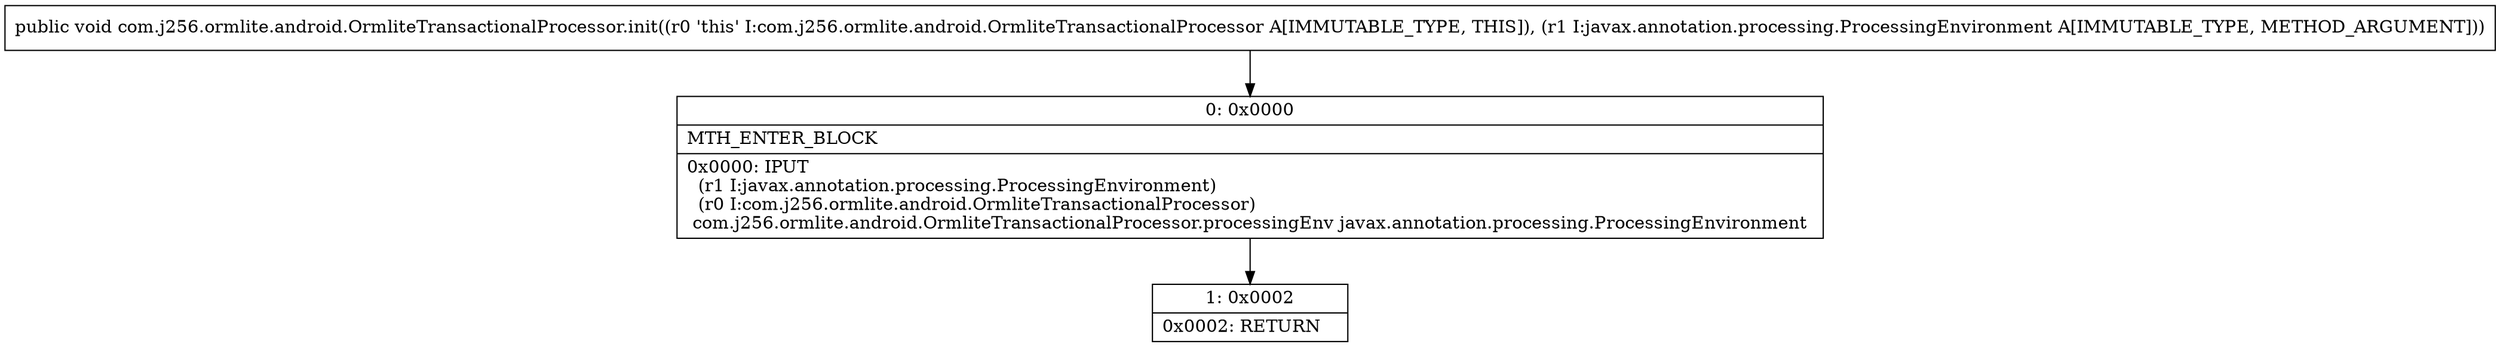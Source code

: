 digraph "CFG forcom.j256.ormlite.android.OrmliteTransactionalProcessor.init(Ljavax\/annotation\/processing\/ProcessingEnvironment;)V" {
Node_0 [shape=record,label="{0\:\ 0x0000|MTH_ENTER_BLOCK\l|0x0000: IPUT  \l  (r1 I:javax.annotation.processing.ProcessingEnvironment)\l  (r0 I:com.j256.ormlite.android.OrmliteTransactionalProcessor)\l com.j256.ormlite.android.OrmliteTransactionalProcessor.processingEnv javax.annotation.processing.ProcessingEnvironment \l}"];
Node_1 [shape=record,label="{1\:\ 0x0002|0x0002: RETURN   \l}"];
MethodNode[shape=record,label="{public void com.j256.ormlite.android.OrmliteTransactionalProcessor.init((r0 'this' I:com.j256.ormlite.android.OrmliteTransactionalProcessor A[IMMUTABLE_TYPE, THIS]), (r1 I:javax.annotation.processing.ProcessingEnvironment A[IMMUTABLE_TYPE, METHOD_ARGUMENT])) }"];
MethodNode -> Node_0;
Node_0 -> Node_1;
}

